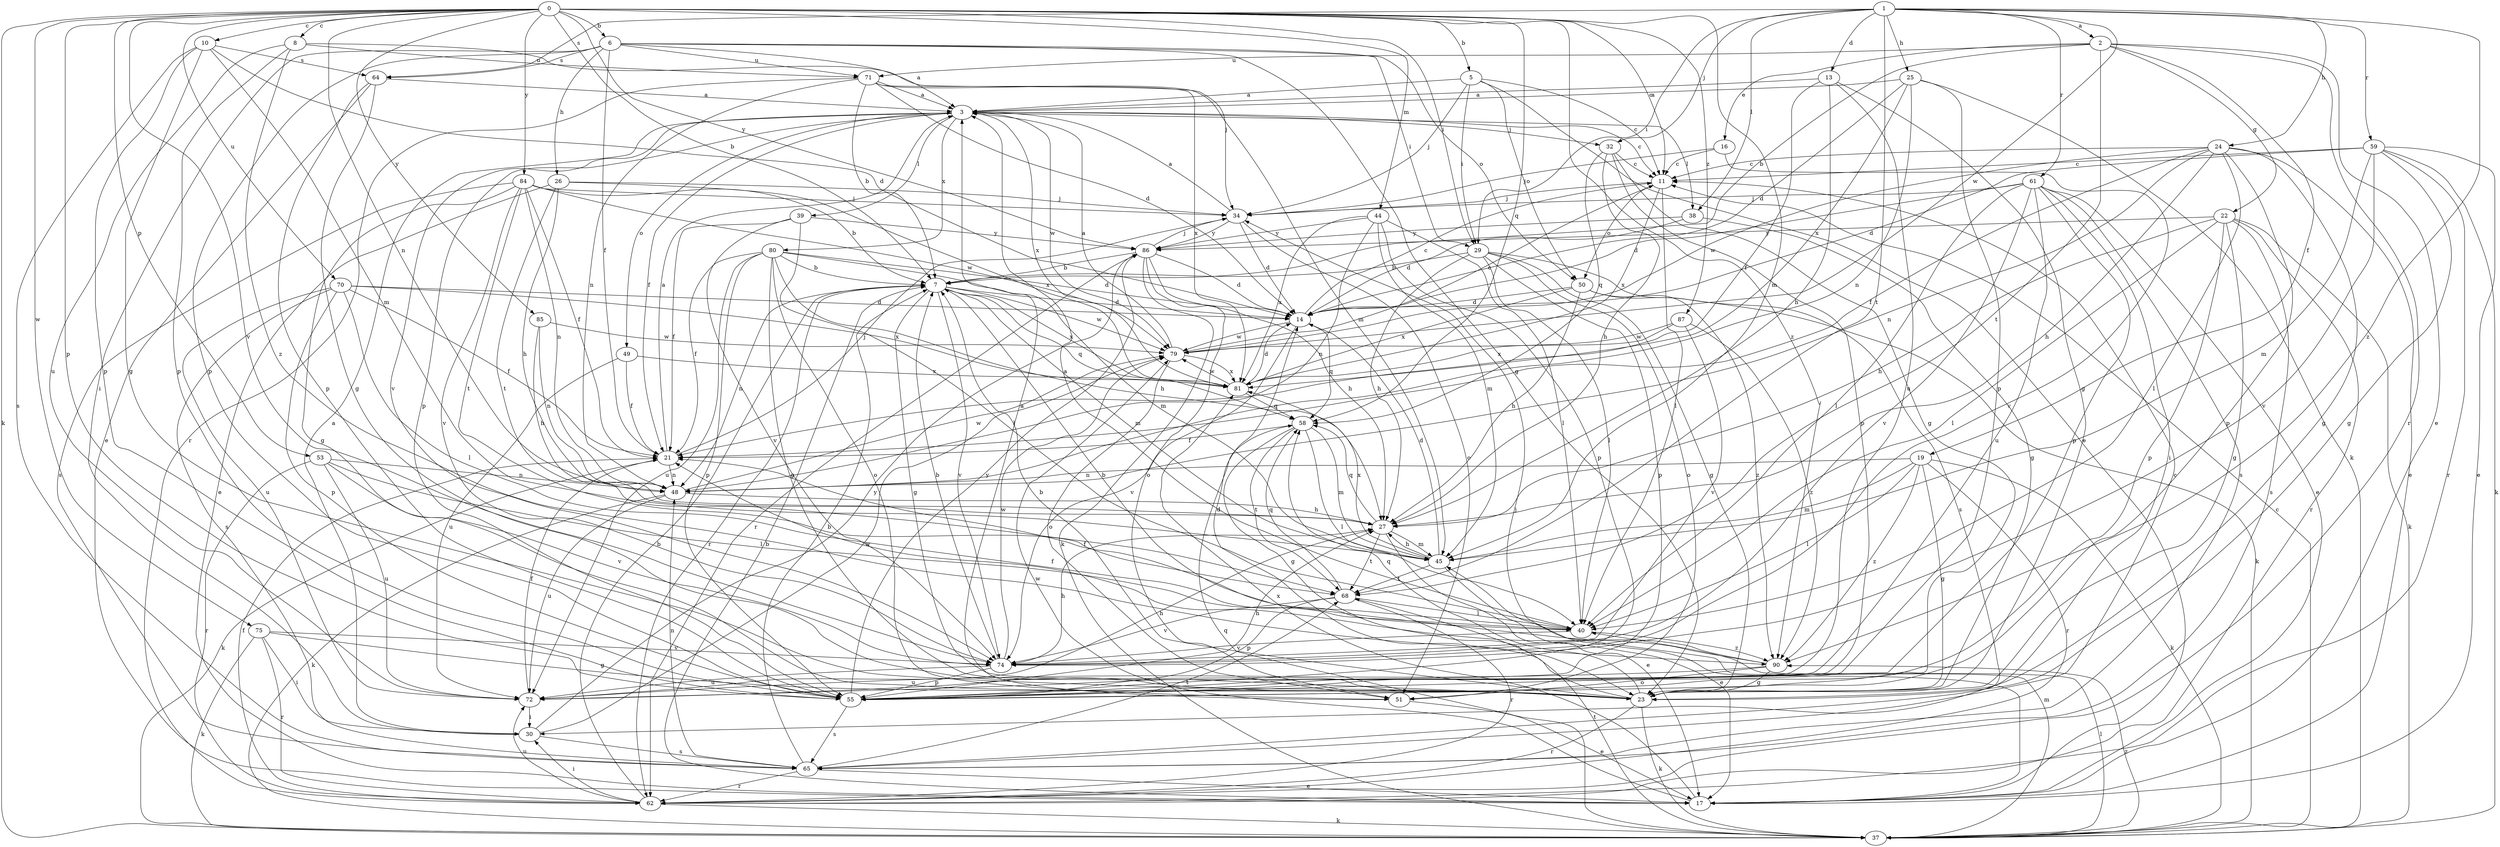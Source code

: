 strict digraph  {
0;
1;
2;
3;
5;
6;
7;
8;
10;
11;
13;
14;
16;
17;
19;
21;
22;
23;
24;
25;
26;
27;
29;
30;
32;
34;
37;
38;
39;
40;
44;
45;
48;
49;
50;
51;
53;
55;
58;
59;
61;
62;
64;
65;
68;
70;
71;
72;
74;
75;
79;
80;
81;
84;
85;
86;
87;
90;
0 -> 5  [label=b];
0 -> 6  [label=b];
0 -> 7  [label=b];
0 -> 8  [label=c];
0 -> 10  [label=c];
0 -> 11  [label=c];
0 -> 29  [label=i];
0 -> 37  [label=k];
0 -> 44  [label=m];
0 -> 45  [label=m];
0 -> 48  [label=n];
0 -> 53  [label=p];
0 -> 55  [label=p];
0 -> 58  [label=q];
0 -> 70  [label=u];
0 -> 74  [label=v];
0 -> 75  [label=w];
0 -> 84  [label=y];
0 -> 85  [label=y];
0 -> 86  [label=y];
0 -> 87  [label=z];
0 -> 90  [label=z];
1 -> 2  [label=a];
1 -> 13  [label=d];
1 -> 24  [label=h];
1 -> 25  [label=h];
1 -> 29  [label=i];
1 -> 32  [label=j];
1 -> 38  [label=l];
1 -> 59  [label=r];
1 -> 61  [label=r];
1 -> 64  [label=s];
1 -> 68  [label=t];
1 -> 79  [label=w];
1 -> 90  [label=z];
2 -> 7  [label=b];
2 -> 16  [label=e];
2 -> 17  [label=e];
2 -> 19  [label=f];
2 -> 22  [label=g];
2 -> 62  [label=r];
2 -> 68  [label=t];
2 -> 71  [label=u];
3 -> 11  [label=c];
3 -> 21  [label=f];
3 -> 32  [label=j];
3 -> 38  [label=l];
3 -> 39  [label=l];
3 -> 49  [label=o];
3 -> 55  [label=p];
3 -> 74  [label=v];
3 -> 79  [label=w];
3 -> 80  [label=x];
3 -> 81  [label=x];
5 -> 3  [label=a];
5 -> 11  [label=c];
5 -> 17  [label=e];
5 -> 29  [label=i];
5 -> 34  [label=j];
5 -> 50  [label=o];
6 -> 3  [label=a];
6 -> 21  [label=f];
6 -> 23  [label=g];
6 -> 26  [label=h];
6 -> 29  [label=i];
6 -> 30  [label=i];
6 -> 50  [label=o];
6 -> 55  [label=p];
6 -> 64  [label=s];
6 -> 71  [label=u];
7 -> 14  [label=d];
7 -> 23  [label=g];
7 -> 45  [label=m];
7 -> 48  [label=n];
7 -> 58  [label=q];
7 -> 62  [label=r];
7 -> 74  [label=v];
7 -> 79  [label=w];
7 -> 81  [label=x];
8 -> 34  [label=j];
8 -> 55  [label=p];
8 -> 71  [label=u];
8 -> 72  [label=u];
8 -> 90  [label=z];
10 -> 14  [label=d];
10 -> 23  [label=g];
10 -> 45  [label=m];
10 -> 55  [label=p];
10 -> 64  [label=s];
10 -> 65  [label=s];
11 -> 34  [label=j];
11 -> 40  [label=l];
11 -> 50  [label=o];
11 -> 81  [label=x];
13 -> 3  [label=a];
13 -> 21  [label=f];
13 -> 23  [label=g];
13 -> 27  [label=h];
13 -> 72  [label=u];
14 -> 11  [label=c];
14 -> 58  [label=q];
14 -> 74  [label=v];
14 -> 79  [label=w];
16 -> 11  [label=c];
16 -> 34  [label=j];
16 -> 74  [label=v];
17 -> 7  [label=b];
17 -> 34  [label=j];
17 -> 79  [label=w];
17 -> 81  [label=x];
19 -> 23  [label=g];
19 -> 37  [label=k];
19 -> 40  [label=l];
19 -> 45  [label=m];
19 -> 48  [label=n];
19 -> 62  [label=r];
19 -> 90  [label=z];
21 -> 3  [label=a];
21 -> 34  [label=j];
21 -> 37  [label=k];
21 -> 48  [label=n];
22 -> 23  [label=g];
22 -> 27  [label=h];
22 -> 37  [label=k];
22 -> 40  [label=l];
22 -> 55  [label=p];
22 -> 62  [label=r];
22 -> 65  [label=s];
22 -> 86  [label=y];
23 -> 7  [label=b];
23 -> 14  [label=d];
23 -> 37  [label=k];
23 -> 58  [label=q];
23 -> 62  [label=r];
24 -> 11  [label=c];
24 -> 17  [label=e];
24 -> 21  [label=f];
24 -> 23  [label=g];
24 -> 27  [label=h];
24 -> 40  [label=l];
24 -> 48  [label=n];
24 -> 55  [label=p];
24 -> 79  [label=w];
25 -> 3  [label=a];
25 -> 14  [label=d];
25 -> 37  [label=k];
25 -> 48  [label=n];
25 -> 55  [label=p];
25 -> 81  [label=x];
26 -> 17  [label=e];
26 -> 27  [label=h];
26 -> 34  [label=j];
26 -> 68  [label=t];
26 -> 81  [label=x];
27 -> 17  [label=e];
27 -> 45  [label=m];
27 -> 58  [label=q];
27 -> 68  [label=t];
29 -> 7  [label=b];
29 -> 23  [label=g];
29 -> 27  [label=h];
29 -> 40  [label=l];
29 -> 51  [label=o];
29 -> 55  [label=p];
29 -> 65  [label=s];
30 -> 3  [label=a];
30 -> 65  [label=s];
30 -> 79  [label=w];
30 -> 86  [label=y];
32 -> 11  [label=c];
32 -> 23  [label=g];
32 -> 27  [label=h];
32 -> 55  [label=p];
32 -> 58  [label=q];
34 -> 3  [label=a];
34 -> 14  [label=d];
34 -> 51  [label=o];
34 -> 86  [label=y];
37 -> 11  [label=c];
37 -> 40  [label=l];
37 -> 45  [label=m];
37 -> 58  [label=q];
37 -> 68  [label=t];
37 -> 90  [label=z];
38 -> 14  [label=d];
38 -> 23  [label=g];
38 -> 86  [label=y];
39 -> 21  [label=f];
39 -> 40  [label=l];
39 -> 74  [label=v];
39 -> 86  [label=y];
40 -> 3  [label=a];
40 -> 21  [label=f];
40 -> 74  [label=v];
40 -> 90  [label=z];
44 -> 40  [label=l];
44 -> 45  [label=m];
44 -> 48  [label=n];
44 -> 55  [label=p];
44 -> 81  [label=x];
44 -> 86  [label=y];
45 -> 14  [label=d];
45 -> 17  [label=e];
45 -> 27  [label=h];
45 -> 68  [label=t];
45 -> 81  [label=x];
48 -> 27  [label=h];
48 -> 37  [label=k];
48 -> 72  [label=u];
48 -> 79  [label=w];
49 -> 21  [label=f];
49 -> 72  [label=u];
49 -> 81  [label=x];
50 -> 14  [label=d];
50 -> 27  [label=h];
50 -> 37  [label=k];
50 -> 81  [label=x];
50 -> 90  [label=z];
51 -> 3  [label=a];
51 -> 17  [label=e];
53 -> 40  [label=l];
53 -> 48  [label=n];
53 -> 62  [label=r];
53 -> 72  [label=u];
53 -> 74  [label=v];
55 -> 27  [label=h];
55 -> 65  [label=s];
55 -> 86  [label=y];
58 -> 21  [label=f];
58 -> 23  [label=g];
58 -> 40  [label=l];
58 -> 45  [label=m];
58 -> 68  [label=t];
59 -> 11  [label=c];
59 -> 14  [label=d];
59 -> 17  [label=e];
59 -> 23  [label=g];
59 -> 37  [label=k];
59 -> 45  [label=m];
59 -> 62  [label=r];
59 -> 74  [label=v];
61 -> 14  [label=d];
61 -> 17  [label=e];
61 -> 30  [label=i];
61 -> 34  [label=j];
61 -> 40  [label=l];
61 -> 55  [label=p];
61 -> 65  [label=s];
61 -> 72  [label=u];
61 -> 74  [label=v];
62 -> 7  [label=b];
62 -> 21  [label=f];
62 -> 30  [label=i];
62 -> 37  [label=k];
62 -> 72  [label=u];
64 -> 3  [label=a];
64 -> 17  [label=e];
64 -> 23  [label=g];
64 -> 55  [label=p];
65 -> 7  [label=b];
65 -> 11  [label=c];
65 -> 17  [label=e];
65 -> 48  [label=n];
65 -> 62  [label=r];
65 -> 68  [label=t];
68 -> 40  [label=l];
68 -> 55  [label=p];
68 -> 58  [label=q];
68 -> 62  [label=r];
68 -> 74  [label=v];
70 -> 14  [label=d];
70 -> 21  [label=f];
70 -> 40  [label=l];
70 -> 55  [label=p];
70 -> 65  [label=s];
70 -> 72  [label=u];
70 -> 81  [label=x];
71 -> 3  [label=a];
71 -> 7  [label=b];
71 -> 14  [label=d];
71 -> 45  [label=m];
71 -> 48  [label=n];
71 -> 62  [label=r];
71 -> 81  [label=x];
72 -> 21  [label=f];
72 -> 27  [label=h];
72 -> 30  [label=i];
74 -> 7  [label=b];
74 -> 27  [label=h];
74 -> 55  [label=p];
74 -> 72  [label=u];
74 -> 79  [label=w];
75 -> 23  [label=g];
75 -> 30  [label=i];
75 -> 37  [label=k];
75 -> 62  [label=r];
75 -> 74  [label=v];
79 -> 3  [label=a];
79 -> 11  [label=c];
79 -> 51  [label=o];
79 -> 81  [label=x];
80 -> 7  [label=b];
80 -> 14  [label=d];
80 -> 21  [label=f];
80 -> 23  [label=g];
80 -> 27  [label=h];
80 -> 45  [label=m];
80 -> 51  [label=o];
80 -> 55  [label=p];
80 -> 72  [label=u];
81 -> 14  [label=d];
81 -> 58  [label=q];
81 -> 79  [label=w];
84 -> 7  [label=b];
84 -> 21  [label=f];
84 -> 23  [label=g];
84 -> 34  [label=j];
84 -> 48  [label=n];
84 -> 65  [label=s];
84 -> 68  [label=t];
84 -> 74  [label=v];
84 -> 79  [label=w];
85 -> 27  [label=h];
85 -> 48  [label=n];
85 -> 79  [label=w];
86 -> 7  [label=b];
86 -> 14  [label=d];
86 -> 27  [label=h];
86 -> 34  [label=j];
86 -> 37  [label=k];
86 -> 51  [label=o];
86 -> 62  [label=r];
87 -> 74  [label=v];
87 -> 79  [label=w];
87 -> 81  [label=x];
87 -> 90  [label=z];
90 -> 7  [label=b];
90 -> 21  [label=f];
90 -> 23  [label=g];
90 -> 51  [label=o];
90 -> 72  [label=u];
}

